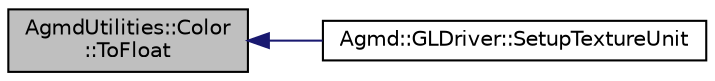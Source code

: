 digraph "AgmdUtilities::Color::ToFloat"
{
  edge [fontname="Helvetica",fontsize="10",labelfontname="Helvetica",labelfontsize="10"];
  node [fontname="Helvetica",fontsize="10",shape=record];
  rankdir="LR";
  Node1 [label="AgmdUtilities::Color\l::ToFloat",height=0.2,width=0.4,color="black", fillcolor="grey75", style="filled" fontcolor="black"];
  Node1 -> Node2 [dir="back",color="midnightblue",fontsize="10",style="solid"];
  Node2 [label="Agmd::GLDriver::SetupTextureUnit",height=0.2,width=0.4,color="black", fillcolor="white", style="filled",URL="$class_agmd_1_1_g_l_driver.html#aab0483f33db17738214722b823c602ca"];
}
